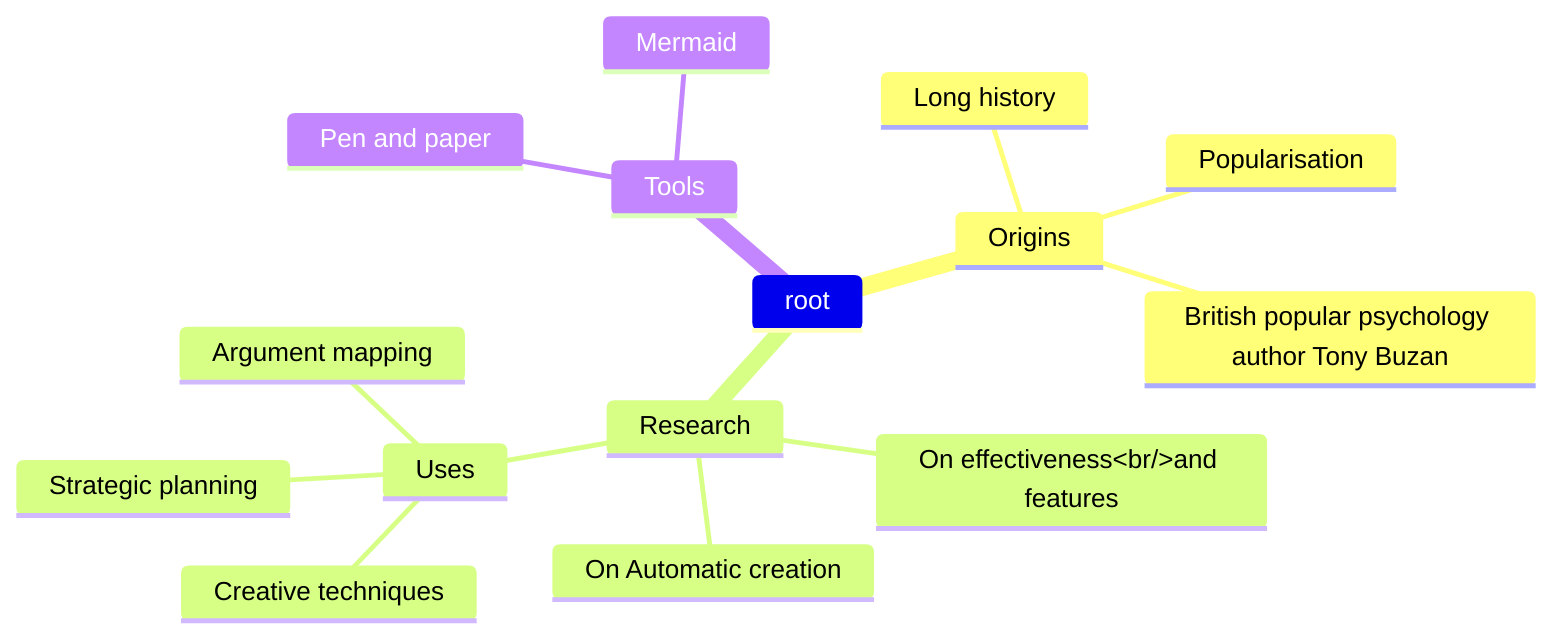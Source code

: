 mindmap
    root
        Origins
            Long history
            ::icon(fa fa-book)
            Popularisation
            British popular psychology author Tony Buzan
        Research
            On effectiveness&lt;br/&gt;and features
            On Automatic creation
            Uses
                Creative techniques
                Strategic planning
                Argument mapping
        Tools
            Pen and paper
            Mermaid